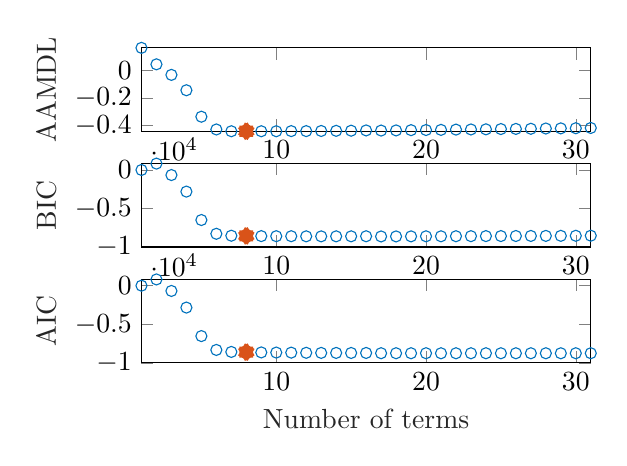 % This file was created by matlab2tikz.
%
\definecolor{mycolor1}{rgb}{0.0,0.447,0.741}%
\definecolor{mycolor2}{rgb}{0.85,0.325,0.098}%
%
\begin{tikzpicture}

\begin{axis}[%
width=5.706cm,
height=1.059cm,
at={(0cm,2.941cm)},
scale only axis,
xmin=1,
xmax=31,
xlabel style={font=\color{white!15!black}},
xlabel={Number of terms},
ymin=-0.443,
ymax=0.165,
ylabel style={font=\color{white!15!black}},
ylabel={AAMDL},
axis background/.style={fill=white}
]
\addplot [color=mycolor1, draw=none, mark=o, mark options={solid, mycolor1}, forget plot]
  table[row sep=crcr]{%
1	0.165\\
2	0.045\\
3	-0.032\\
4	-0.144\\
5	-0.337\\
6	-0.43\\
7	-0.443\\
8	-0.443\\
9	-0.443\\
10	-0.443\\
11	-0.442\\
12	-0.442\\
13	-0.441\\
14	-0.44\\
15	-0.439\\
16	-0.437\\
17	-0.438\\
18	-0.437\\
19	-0.435\\
20	-0.434\\
21	-0.433\\
22	-0.431\\
23	-0.43\\
24	-0.429\\
25	-0.427\\
26	-0.426\\
27	-0.425\\
28	-0.423\\
29	-0.422\\
30	-0.421\\
31	-0.419\\
};
\addplot [color=mycolor2, line width=5.0pt, draw=none, mark=asterisk, mark options={solid, mycolor2}, forget plot]
  table[row sep=crcr]{%
8	-0.443\\
};
\end{axis}

\begin{axis}[%
width=5.706cm,
height=1.059cm,
at={(0cm,1.471cm)},
scale only axis,
xmin=1,
xmax=31,
xlabel style={font=\color{white!15!black}},
xlabel={Number of terms},
ymin=-10000,
ymax=823.875,
ylabel style={font=\color{white!15!black}},
ylabel={BIC},
axis background/.style={fill=white}
]
\addplot [color=mycolor1, draw=none, mark=o, mark options={solid, mycolor1}, forget plot]
  table[row sep=crcr]{%
1	0\\
2	823.875\\
3	-660.326\\
4	-2809.604\\
5	-6498.633\\
6	-8285.656\\
7	-8536.997\\
8	-8560.61\\
9	-8587.501\\
10	-8598.084\\
11	-8601.049\\
12	-8614.101\\
13	-8619.764\\
14	-8614.973\\
15	-8615.075\\
16	-8605.916\\
17	-8631.251\\
18	-8626.306\\
19	-8620.525\\
20	-8611.365\\
21	-8611.094\\
22	-8601.97\\
23	-8594.419\\
24	-8585.26\\
25	-8580.35\\
26	-8572.799\\
27	-8565.729\\
28	-8558.586\\
29	-8551.984\\
30	-8543.304\\
31	-8534.145\\
};
\addplot [color=mycolor2, line width=5.0pt, draw=none, mark=asterisk, mark options={solid, mycolor2}, forget plot]
  table[row sep=crcr]{%
8	-8560.61\\
};
\end{axis}

\begin{axis}[%
width=5.706cm,
height=1.059cm,
at={(0cm,0cm)},
scale only axis,
xmin=1,
xmax=31,
xlabel style={font=\color{white!15!black}},
xlabel={Number of terms},
ymin=-10000,
ymax=809.557,
ylabel style={font=\color{white!15!black}},
ylabel={AIC},
axis background/.style={fill=white}
]
\addplot [color=mycolor1, draw=none, mark=o, mark options={solid, mycolor1}, forget plot]
  table[row sep=crcr]{%
1	0\\
2	809.557\\
3	-681.803\\
4	-2838.241\\
5	-6534.429\\
6	-8328.611\\
7	-8587.111\\
8	-8617.883\\
9	-8651.933\\
10	-8669.675\\
11	-8679.8\\
12	-8700.01\\
13	-8712.833\\
14	-8715.201\\
15	-8722.463\\
16	-8720.463\\
17	-8752.957\\
18	-8755.171\\
19	-8756.549\\
20	-8754.549\\
21	-8761.436\\
22	-8759.472\\
23	-8759.079\\
24	-8757.079\\
25	-8759.329\\
26	-8758.937\\
27	-8759.026\\
28	-8759.043\\
29	-8759.599\\
30	-8758.079\\
31	-8756.079\\
};
\addplot [color=mycolor2, line width=5.0pt, draw=none, mark=asterisk, mark options={solid, mycolor2}, forget plot]
  table[row sep=crcr]{%
8	-8617.883\\
};
\end{axis}
\end{tikzpicture}%